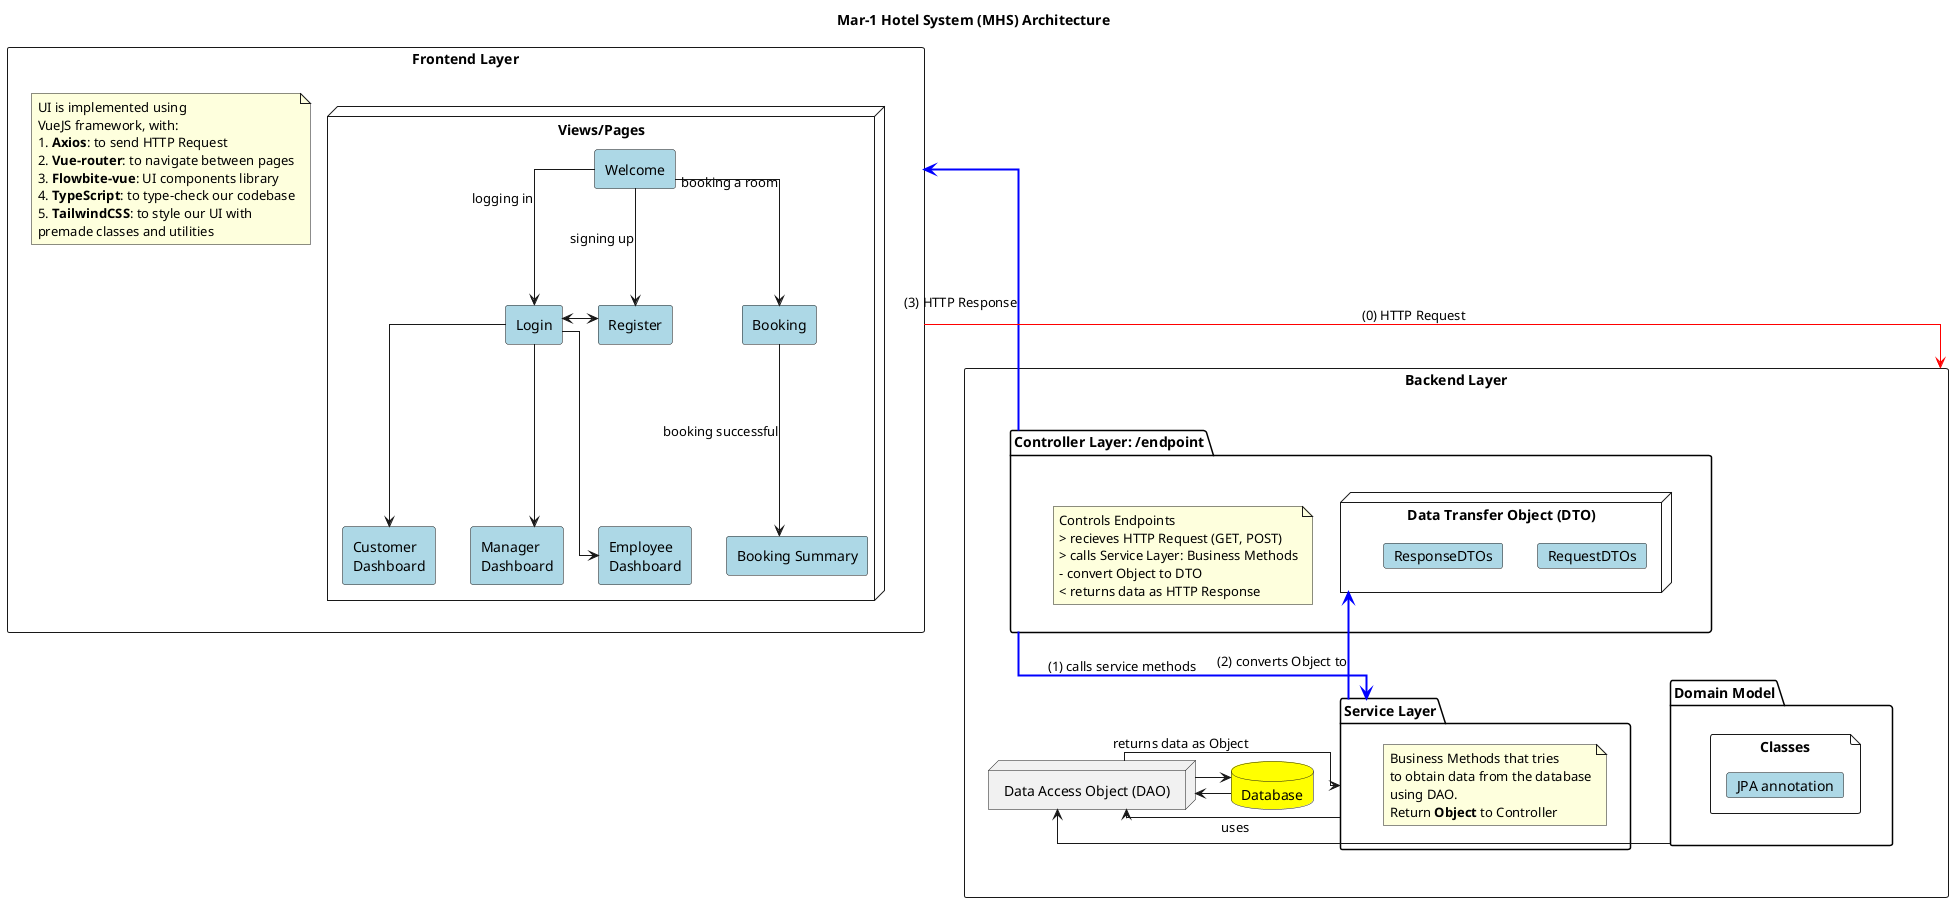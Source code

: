 @startuml BackendArchitecture
title "Mar-1 Hotel System (MHS) Architecture"
' Using PlantUML Deployment Diagram

rectangle Frontend as "Frontend Layer" {
    note as UN
    UI is implemented using
    VueJS framework, with:
    # <b>Axios</b>: to send HTTP Request
    # <b>Vue-router</b>: to navigate between pages
    # <b>Flowbite-vue</b>: UI components library
    # <b>TypeScript</b>: to type-check our codebase
    # <b>TailwindCSS</b>: to style our UI with
    premade classes and utilities
    end note

    node Pages as "Views/Pages" {
        rectangle "Welcome" as wc #LightBlue
        rectangle "Login" as l #LightBlue
        rectangle "Register" as r #LightBlue
        rectangle "Booking" as b #LightBlue
        rectangle "Booking Summary" as bs #LightBlue
        rectangle "Customer\nDashboard" as c #LightBlue
        rectangle "Manager\nDashboard" as m #LightBlue
        rectangle "Employee\nDashboard" as e #LightBlue

        wc --> b : booking a room
        wc --> l : logging in
        wc --> r: signing up

        b -down-> bs : booking successful
        r <-left-> l

        l -down-> c
        l --> m
        l --> e
    }
}


rectangle Backend as "Backend Layer" {
    together {
        package DM as "Domain Model" {
            file DM_C as "Classes" {
                card "JPA annotation" #LightBlue
            }
        }
        node DAO as "Data Access Object (DAO)"
        database DB as "Database" #Yellow


        DM --right-> DAO
        DAO --> DB
        DB --> DAO

        package Service as "Service Layer" {
            note as SN
            Business Methods that tries
            to obtain data from the database
            using DAO.
            Return <b>Object</b> to Controller
            end note
        }
        DAO -up-> Service : "returns data as Object"
        Service -left-> DAO : "uses"
    }
    package Controller as "Controller Layer: /endpoint" {
        note as CN
        Controls Endpoints
        > recieves HTTP Request (GET, POST)
        > calls Service Layer: Business Methods
        - convert Object to DTO
        < returns data as HTTP Response
        end note

        node DTO as "Data Transfer Object (DTO)" {
            card "RequestDTOs" #LightBlue
            card "ResponseDTOs" #LightBlue
        }

    }


    Service -up[#blue,bold]-> DTO : (2) converts Object to
    Service <-left[#blue,bold]- Controller : (1) calls service methods
}

Controller --[#blue,bold]up-> Frontend : (3) HTTP Response
Backend <-[#red]down- Frontend : (0) HTTP Request

skinparam Linetype ortho

@enduml